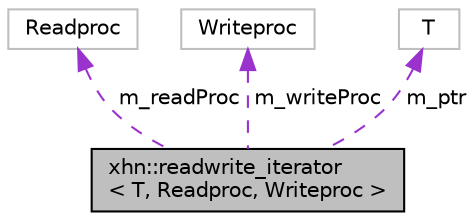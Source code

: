 digraph "xhn::readwrite_iterator&lt; T, Readproc, Writeproc &gt;"
{
  edge [fontname="Helvetica",fontsize="10",labelfontname="Helvetica",labelfontsize="10"];
  node [fontname="Helvetica",fontsize="10",shape=record];
  Node1 [label="xhn::readwrite_iterator\l\< T, Readproc, Writeproc \>",height=0.2,width=0.4,color="black", fillcolor="grey75", style="filled", fontcolor="black"];
  Node2 -> Node1 [dir="back",color="darkorchid3",fontsize="10",style="dashed",label=" m_readProc" ,fontname="Helvetica"];
  Node2 [label="Readproc",height=0.2,width=0.4,color="grey75", fillcolor="white", style="filled"];
  Node3 -> Node1 [dir="back",color="darkorchid3",fontsize="10",style="dashed",label=" m_writeProc" ,fontname="Helvetica"];
  Node3 [label="Writeproc",height=0.2,width=0.4,color="grey75", fillcolor="white", style="filled"];
  Node4 -> Node1 [dir="back",color="darkorchid3",fontsize="10",style="dashed",label=" m_ptr" ,fontname="Helvetica"];
  Node4 [label="T",height=0.2,width=0.4,color="grey75", fillcolor="white", style="filled"];
}
